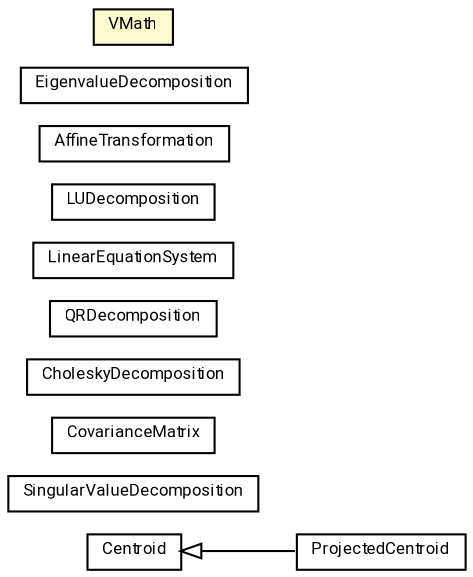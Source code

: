 #!/usr/local/bin/dot
#
# Class diagram 
# Generated by UMLGraph version R5_7_2-60-g0e99a6 (http://www.spinellis.gr/umlgraph/)
#

digraph G {
	graph [fontnames="svg"]
	edge [fontname="Roboto",fontsize=7,labelfontname="Roboto",labelfontsize=7,color="black"];
	node [fontname="Roboto",fontcolor="black",fontsize=8,shape=plaintext,margin=0,width=0,height=0];
	nodesep=0.15;
	ranksep=0.25;
	rankdir=LR;
	// de.lmu.ifi.dbs.elki.math.linearalgebra.Centroid
	c481374 [label=<<table title="de.lmu.ifi.dbs.elki.math.linearalgebra.Centroid" border="0" cellborder="1" cellspacing="0" cellpadding="2" href="Centroid.html" target="_parent">
		<tr><td><table border="0" cellspacing="0" cellpadding="1">
		<tr><td align="center" balign="center"> <font face="Roboto">Centroid</font> </td></tr>
		</table></td></tr>
		</table>>, URL="Centroid.html"];
	// de.lmu.ifi.dbs.elki.math.linearalgebra.SingularValueDecomposition
	c481419 [label=<<table title="de.lmu.ifi.dbs.elki.math.linearalgebra.SingularValueDecomposition" border="0" cellborder="1" cellspacing="0" cellpadding="2" href="SingularValueDecomposition.html" target="_parent">
		<tr><td><table border="0" cellspacing="0" cellpadding="1">
		<tr><td align="center" balign="center"> <font face="Roboto">SingularValueDecomposition</font> </td></tr>
		</table></td></tr>
		</table>>, URL="SingularValueDecomposition.html"];
	// de.lmu.ifi.dbs.elki.math.linearalgebra.CovarianceMatrix
	c481420 [label=<<table title="de.lmu.ifi.dbs.elki.math.linearalgebra.CovarianceMatrix" border="0" cellborder="1" cellspacing="0" cellpadding="2" href="CovarianceMatrix.html" target="_parent">
		<tr><td><table border="0" cellspacing="0" cellpadding="1">
		<tr><td align="center" balign="center"> <font face="Roboto">CovarianceMatrix</font> </td></tr>
		</table></td></tr>
		</table>>, URL="CovarianceMatrix.html"];
	// de.lmu.ifi.dbs.elki.math.linearalgebra.ProjectedCentroid
	c481421 [label=<<table title="de.lmu.ifi.dbs.elki.math.linearalgebra.ProjectedCentroid" border="0" cellborder="1" cellspacing="0" cellpadding="2" href="ProjectedCentroid.html" target="_parent">
		<tr><td><table border="0" cellspacing="0" cellpadding="1">
		<tr><td align="center" balign="center"> <font face="Roboto">ProjectedCentroid</font> </td></tr>
		</table></td></tr>
		</table>>, URL="ProjectedCentroid.html"];
	// de.lmu.ifi.dbs.elki.math.linearalgebra.CholeskyDecomposition
	c481422 [label=<<table title="de.lmu.ifi.dbs.elki.math.linearalgebra.CholeskyDecomposition" border="0" cellborder="1" cellspacing="0" cellpadding="2" href="CholeskyDecomposition.html" target="_parent">
		<tr><td><table border="0" cellspacing="0" cellpadding="1">
		<tr><td align="center" balign="center"> <font face="Roboto">CholeskyDecomposition</font> </td></tr>
		</table></td></tr>
		</table>>, URL="CholeskyDecomposition.html"];
	// de.lmu.ifi.dbs.elki.math.linearalgebra.QRDecomposition
	c481423 [label=<<table title="de.lmu.ifi.dbs.elki.math.linearalgebra.QRDecomposition" border="0" cellborder="1" cellspacing="0" cellpadding="2" href="QRDecomposition.html" target="_parent">
		<tr><td><table border="0" cellspacing="0" cellpadding="1">
		<tr><td align="center" balign="center"> <font face="Roboto">QRDecomposition</font> </td></tr>
		</table></td></tr>
		</table>>, URL="QRDecomposition.html"];
	// de.lmu.ifi.dbs.elki.math.linearalgebra.LinearEquationSystem
	c481424 [label=<<table title="de.lmu.ifi.dbs.elki.math.linearalgebra.LinearEquationSystem" border="0" cellborder="1" cellspacing="0" cellpadding="2" href="LinearEquationSystem.html" target="_parent">
		<tr><td><table border="0" cellspacing="0" cellpadding="1">
		<tr><td align="center" balign="center"> <font face="Roboto">LinearEquationSystem</font> </td></tr>
		</table></td></tr>
		</table>>, URL="LinearEquationSystem.html"];
	// de.lmu.ifi.dbs.elki.math.linearalgebra.LUDecomposition
	c481425 [label=<<table title="de.lmu.ifi.dbs.elki.math.linearalgebra.LUDecomposition" border="0" cellborder="1" cellspacing="0" cellpadding="2" href="LUDecomposition.html" target="_parent">
		<tr><td><table border="0" cellspacing="0" cellpadding="1">
		<tr><td align="center" balign="center"> <font face="Roboto">LUDecomposition</font> </td></tr>
		</table></td></tr>
		</table>>, URL="LUDecomposition.html"];
	// de.lmu.ifi.dbs.elki.math.linearalgebra.AffineTransformation
	c481426 [label=<<table title="de.lmu.ifi.dbs.elki.math.linearalgebra.AffineTransformation" border="0" cellborder="1" cellspacing="0" cellpadding="2" href="AffineTransformation.html" target="_parent">
		<tr><td><table border="0" cellspacing="0" cellpadding="1">
		<tr><td align="center" balign="center"> <font face="Roboto">AffineTransformation</font> </td></tr>
		</table></td></tr>
		</table>>, URL="AffineTransformation.html"];
	// de.lmu.ifi.dbs.elki.math.linearalgebra.EigenvalueDecomposition
	c481427 [label=<<table title="de.lmu.ifi.dbs.elki.math.linearalgebra.EigenvalueDecomposition" border="0" cellborder="1" cellspacing="0" cellpadding="2" href="EigenvalueDecomposition.html" target="_parent">
		<tr><td><table border="0" cellspacing="0" cellpadding="1">
		<tr><td align="center" balign="center"> <font face="Roboto">EigenvalueDecomposition</font> </td></tr>
		</table></td></tr>
		</table>>, URL="EigenvalueDecomposition.html"];
	// de.lmu.ifi.dbs.elki.math.linearalgebra.VMath
	c481428 [label=<<table title="de.lmu.ifi.dbs.elki.math.linearalgebra.VMath" border="0" cellborder="1" cellspacing="0" cellpadding="2" bgcolor="LemonChiffon" href="VMath.html" target="_parent">
		<tr><td><table border="0" cellspacing="0" cellpadding="1">
		<tr><td align="center" balign="center"> <font face="Roboto">VMath</font> </td></tr>
		</table></td></tr>
		</table>>, URL="VMath.html"];
	// de.lmu.ifi.dbs.elki.math.linearalgebra.ProjectedCentroid extends de.lmu.ifi.dbs.elki.math.linearalgebra.Centroid
	c481374 -> c481421 [arrowtail=empty,dir=back,weight=10];
}

